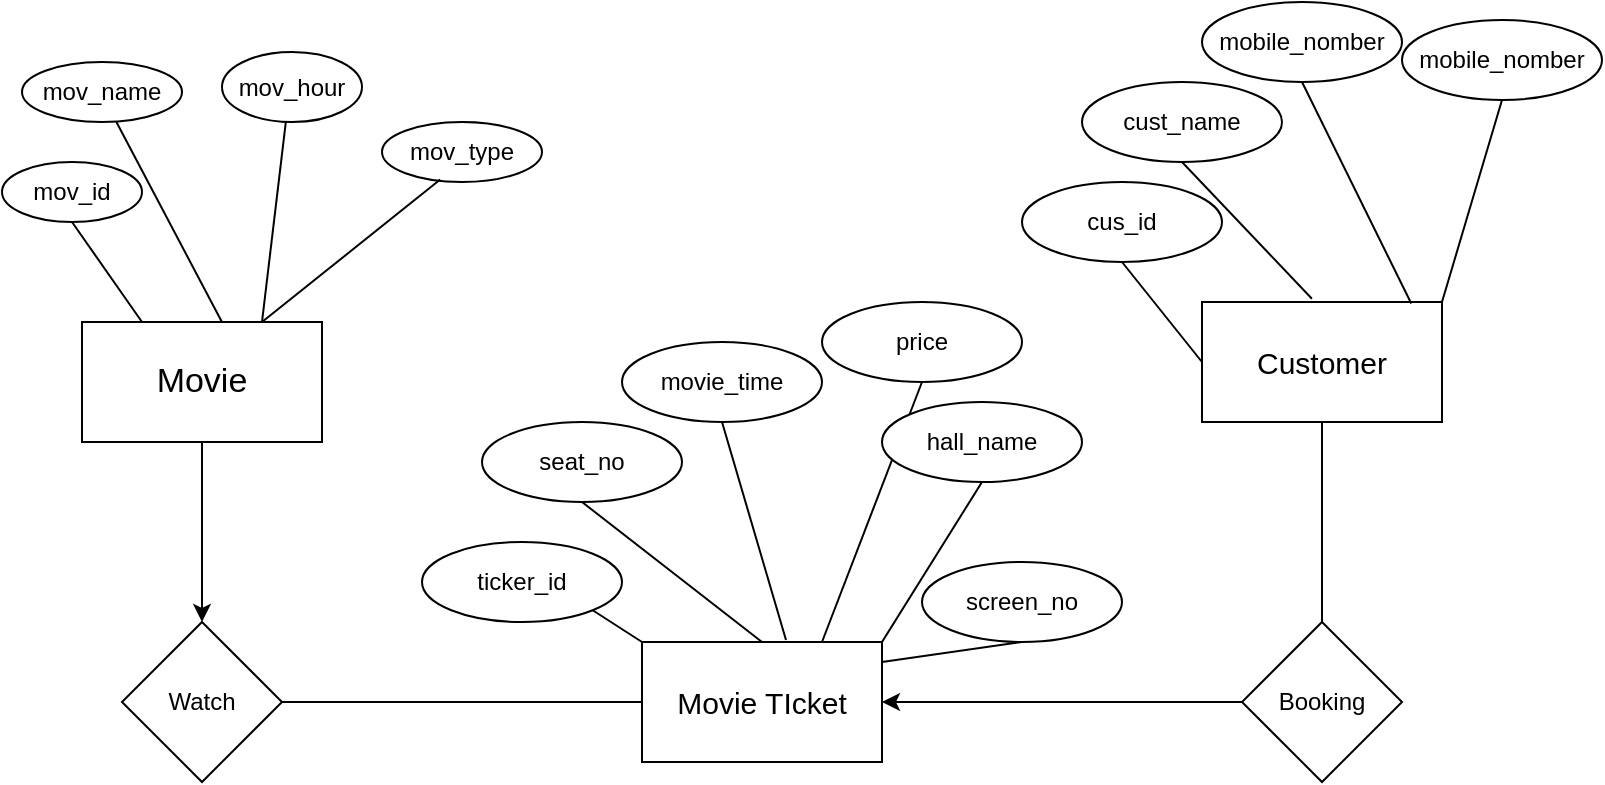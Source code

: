 <mxfile version="21.1.1" type="device">
  <diagram name="Page-1" id="NzGzm9XwnIMG6OtGEK2s">
    <mxGraphModel dx="1434" dy="737" grid="1" gridSize="10" guides="1" tooltips="1" connect="1" arrows="1" fold="1" page="1" pageScale="1" pageWidth="827" pageHeight="1169" math="0" shadow="0">
      <root>
        <mxCell id="0" />
        <mxCell id="1" parent="0" />
        <mxCell id="Ouy1Do0PE5KxQqLOneqQ-8" value="" style="edgeStyle=orthogonalEdgeStyle;rounded=0;orthogonalLoop=1;jettySize=auto;html=1;" parent="1" source="Ouy1Do0PE5KxQqLOneqQ-1" target="Ouy1Do0PE5KxQqLOneqQ-7" edge="1">
          <mxGeometry relative="1" as="geometry" />
        </mxCell>
        <mxCell id="Ouy1Do0PE5KxQqLOneqQ-1" value="&lt;font style=&quot;font-size: 17px;&quot;&gt;Movie&lt;/font&gt;" style="rounded=0;whiteSpace=wrap;html=1;" parent="1" vertex="1">
          <mxGeometry x="50" y="200" width="120" height="60" as="geometry" />
        </mxCell>
        <mxCell id="Ouy1Do0PE5KxQqLOneqQ-2" value="&lt;font style=&quot;font-size: 15px;&quot;&gt;Customer&lt;/font&gt;" style="rounded=0;whiteSpace=wrap;html=1;" parent="1" vertex="1">
          <mxGeometry x="610" y="190" width="120" height="60" as="geometry" />
        </mxCell>
        <mxCell id="Ouy1Do0PE5KxQqLOneqQ-3" value="&lt;font style=&quot;font-size: 15px;&quot;&gt;Movie TIcket&lt;/font&gt;" style="rounded=0;whiteSpace=wrap;html=1;" parent="1" vertex="1">
          <mxGeometry x="330" y="360" width="120" height="60" as="geometry" />
        </mxCell>
        <mxCell id="Ouy1Do0PE5KxQqLOneqQ-4" value="Booking" style="rhombus;whiteSpace=wrap;html=1;" parent="1" vertex="1">
          <mxGeometry x="630" y="350" width="80" height="80" as="geometry" />
        </mxCell>
        <mxCell id="Ouy1Do0PE5KxQqLOneqQ-5" value="" style="endArrow=none;html=1;rounded=0;entryX=0.5;entryY=1;entryDx=0;entryDy=0;" parent="1" source="Ouy1Do0PE5KxQqLOneqQ-4" target="Ouy1Do0PE5KxQqLOneqQ-2" edge="1">
          <mxGeometry width="50" height="50" relative="1" as="geometry">
            <mxPoint x="380" y="400" as="sourcePoint" />
            <mxPoint x="430" y="350" as="targetPoint" />
          </mxGeometry>
        </mxCell>
        <mxCell id="Ouy1Do0PE5KxQqLOneqQ-6" value="" style="endArrow=classic;html=1;rounded=0;exitX=0;exitY=0.5;exitDx=0;exitDy=0;" parent="1" source="Ouy1Do0PE5KxQqLOneqQ-4" target="Ouy1Do0PE5KxQqLOneqQ-3" edge="1">
          <mxGeometry width="50" height="50" relative="1" as="geometry">
            <mxPoint x="280" y="360" as="sourcePoint" />
            <mxPoint x="330" y="310" as="targetPoint" />
          </mxGeometry>
        </mxCell>
        <mxCell id="Ouy1Do0PE5KxQqLOneqQ-7" value="Watch" style="rhombus;whiteSpace=wrap;html=1;rounded=0;" parent="1" vertex="1">
          <mxGeometry x="70" y="350" width="80" height="80" as="geometry" />
        </mxCell>
        <mxCell id="Ouy1Do0PE5KxQqLOneqQ-13" value="" style="endArrow=none;html=1;rounded=0;exitX=1;exitY=0.5;exitDx=0;exitDy=0;entryX=0;entryY=0.5;entryDx=0;entryDy=0;" parent="1" source="Ouy1Do0PE5KxQqLOneqQ-7" target="Ouy1Do0PE5KxQqLOneqQ-3" edge="1">
          <mxGeometry width="50" height="50" relative="1" as="geometry">
            <mxPoint x="380" y="390" as="sourcePoint" />
            <mxPoint x="430" y="340" as="targetPoint" />
          </mxGeometry>
        </mxCell>
        <mxCell id="Ouy1Do0PE5KxQqLOneqQ-14" value="mobile_nomber" style="ellipse;whiteSpace=wrap;html=1;" parent="1" vertex="1">
          <mxGeometry x="610" y="40" width="100" height="40" as="geometry" />
        </mxCell>
        <mxCell id="Ouy1Do0PE5KxQqLOneqQ-15" value="cust_name" style="ellipse;whiteSpace=wrap;html=1;" parent="1" vertex="1">
          <mxGeometry x="550" y="80" width="100" height="40" as="geometry" />
        </mxCell>
        <mxCell id="Ouy1Do0PE5KxQqLOneqQ-16" value="cus_id" style="ellipse;whiteSpace=wrap;html=1;" parent="1" vertex="1">
          <mxGeometry x="520" y="130" width="100" height="40" as="geometry" />
        </mxCell>
        <mxCell id="Ouy1Do0PE5KxQqLOneqQ-18" value="ticker_id" style="ellipse;whiteSpace=wrap;html=1;" parent="1" vertex="1">
          <mxGeometry x="220" y="310" width="100" height="40" as="geometry" />
        </mxCell>
        <mxCell id="Ouy1Do0PE5KxQqLOneqQ-19" value="screen_no" style="ellipse;whiteSpace=wrap;html=1;" parent="1" vertex="1">
          <mxGeometry x="470" y="320" width="100" height="40" as="geometry" />
        </mxCell>
        <mxCell id="Ouy1Do0PE5KxQqLOneqQ-20" value="seat_no" style="ellipse;whiteSpace=wrap;html=1;" parent="1" vertex="1">
          <mxGeometry x="250" y="250" width="100" height="40" as="geometry" />
        </mxCell>
        <mxCell id="Ouy1Do0PE5KxQqLOneqQ-21" value="mov_name" style="ellipse;whiteSpace=wrap;html=1;" parent="1" vertex="1">
          <mxGeometry x="20" y="70" width="80" height="30" as="geometry" />
        </mxCell>
        <mxCell id="Ouy1Do0PE5KxQqLOneqQ-22" value="mov_hour" style="ellipse;whiteSpace=wrap;html=1;" parent="1" vertex="1">
          <mxGeometry x="120" y="65" width="70" height="35" as="geometry" />
        </mxCell>
        <mxCell id="Ouy1Do0PE5KxQqLOneqQ-23" value="mov_id" style="ellipse;whiteSpace=wrap;html=1;" parent="1" vertex="1">
          <mxGeometry x="10" y="120" width="70" height="30" as="geometry" />
        </mxCell>
        <mxCell id="Ouy1Do0PE5KxQqLOneqQ-25" value="" style="endArrow=none;html=1;rounded=0;exitX=0.458;exitY=-0.027;exitDx=0;exitDy=0;entryX=0.5;entryY=1;entryDx=0;entryDy=0;exitPerimeter=0;" parent="1" source="Ouy1Do0PE5KxQqLOneqQ-2" target="Ouy1Do0PE5KxQqLOneqQ-15" edge="1">
          <mxGeometry width="50" height="50" relative="1" as="geometry">
            <mxPoint x="560" y="200" as="sourcePoint" />
            <mxPoint x="610" y="150" as="targetPoint" />
          </mxGeometry>
        </mxCell>
        <mxCell id="Ouy1Do0PE5KxQqLOneqQ-26" value="" style="endArrow=none;html=1;rounded=0;entryX=0.5;entryY=1;entryDx=0;entryDy=0;exitX=0;exitY=0.5;exitDx=0;exitDy=0;" parent="1" source="Ouy1Do0PE5KxQqLOneqQ-2" target="Ouy1Do0PE5KxQqLOneqQ-16" edge="1">
          <mxGeometry width="50" height="50" relative="1" as="geometry">
            <mxPoint x="400" y="410" as="sourcePoint" />
            <mxPoint x="450" y="360" as="targetPoint" />
          </mxGeometry>
        </mxCell>
        <mxCell id="Ouy1Do0PE5KxQqLOneqQ-27" value="" style="endArrow=none;html=1;rounded=0;entryX=0.5;entryY=1;entryDx=0;entryDy=0;exitX=0.5;exitY=0;exitDx=0;exitDy=0;exitPerimeter=0;" parent="1" source="Ouy1Do0PE5KxQqLOneqQ-3" target="Ouy1Do0PE5KxQqLOneqQ-20" edge="1">
          <mxGeometry width="50" height="50" relative="1" as="geometry">
            <mxPoint x="400" y="360" as="sourcePoint" />
            <mxPoint x="460" y="370" as="targetPoint" />
          </mxGeometry>
        </mxCell>
        <mxCell id="Ouy1Do0PE5KxQqLOneqQ-28" value="" style="endArrow=none;html=1;rounded=0;entryX=0.5;entryY=1;entryDx=0;entryDy=0;exitX=1;exitY=0.167;exitDx=0;exitDy=0;exitPerimeter=0;" parent="1" source="Ouy1Do0PE5KxQqLOneqQ-3" target="Ouy1Do0PE5KxQqLOneqQ-19" edge="1">
          <mxGeometry width="50" height="50" relative="1" as="geometry">
            <mxPoint x="420" y="430" as="sourcePoint" />
            <mxPoint x="470" y="380" as="targetPoint" />
          </mxGeometry>
        </mxCell>
        <mxCell id="Ouy1Do0PE5KxQqLOneqQ-29" value="" style="endArrow=none;html=1;rounded=0;entryX=1;entryY=1;entryDx=0;entryDy=0;exitX=0;exitY=0;exitDx=0;exitDy=0;" parent="1" source="Ouy1Do0PE5KxQqLOneqQ-3" target="Ouy1Do0PE5KxQqLOneqQ-18" edge="1">
          <mxGeometry width="50" height="50" relative="1" as="geometry">
            <mxPoint x="430" y="440" as="sourcePoint" />
            <mxPoint x="480" y="390" as="targetPoint" />
          </mxGeometry>
        </mxCell>
        <mxCell id="Ouy1Do0PE5KxQqLOneqQ-30" value="" style="endArrow=none;html=1;rounded=0;entryX=0.59;entryY=1;entryDx=0;entryDy=0;entryPerimeter=0;exitX=0.583;exitY=0;exitDx=0;exitDy=0;exitPerimeter=0;" parent="1" source="Ouy1Do0PE5KxQqLOneqQ-1" target="Ouy1Do0PE5KxQqLOneqQ-21" edge="1">
          <mxGeometry width="50" height="50" relative="1" as="geometry">
            <mxPoint x="440" y="450" as="sourcePoint" />
            <mxPoint x="490" y="400" as="targetPoint" />
          </mxGeometry>
        </mxCell>
        <mxCell id="Ouy1Do0PE5KxQqLOneqQ-31" value="" style="endArrow=none;html=1;rounded=0;entryX=0.456;entryY=0.997;entryDx=0;entryDy=0;exitX=0.75;exitY=0;exitDx=0;exitDy=0;entryPerimeter=0;" parent="1" source="Ouy1Do0PE5KxQqLOneqQ-1" target="Ouy1Do0PE5KxQqLOneqQ-22" edge="1">
          <mxGeometry width="50" height="50" relative="1" as="geometry">
            <mxPoint x="450" y="460" as="sourcePoint" />
            <mxPoint x="500" y="410" as="targetPoint" />
          </mxGeometry>
        </mxCell>
        <mxCell id="Ouy1Do0PE5KxQqLOneqQ-32" value="" style="endArrow=none;html=1;rounded=0;exitX=0.872;exitY=0.013;exitDx=0;exitDy=0;exitPerimeter=0;entryX=0.5;entryY=1;entryDx=0;entryDy=0;" parent="1" source="Ouy1Do0PE5KxQqLOneqQ-2" target="Ouy1Do0PE5KxQqLOneqQ-14" edge="1">
          <mxGeometry width="50" height="50" relative="1" as="geometry">
            <mxPoint x="600" y="170" as="sourcePoint" />
            <mxPoint x="650" y="120" as="targetPoint" />
          </mxGeometry>
        </mxCell>
        <mxCell id="Ouy1Do0PE5KxQqLOneqQ-35" value="" style="endArrow=none;html=1;rounded=0;entryX=0.5;entryY=1;entryDx=0;entryDy=0;exitX=0.25;exitY=0;exitDx=0;exitDy=0;" parent="1" source="Ouy1Do0PE5KxQqLOneqQ-1" target="Ouy1Do0PE5KxQqLOneqQ-23" edge="1">
          <mxGeometry width="50" height="50" relative="1" as="geometry">
            <mxPoint x="180" y="240" as="sourcePoint" />
            <mxPoint x="225" y="214" as="targetPoint" />
          </mxGeometry>
        </mxCell>
        <mxCell id="Ouy1Do0PE5KxQqLOneqQ-37" value="mov_type" style="ellipse;whiteSpace=wrap;html=1;" parent="1" vertex="1">
          <mxGeometry x="200" y="100" width="80" height="30" as="geometry" />
        </mxCell>
        <mxCell id="Ouy1Do0PE5KxQqLOneqQ-38" value="" style="endArrow=none;html=1;rounded=0;exitX=0.75;exitY=0;exitDx=0;exitDy=0;entryX=0.364;entryY=0.959;entryDx=0;entryDy=0;entryPerimeter=0;" parent="1" source="Ouy1Do0PE5KxQqLOneqQ-1" target="Ouy1Do0PE5KxQqLOneqQ-37" edge="1">
          <mxGeometry width="50" height="50" relative="1" as="geometry">
            <mxPoint x="210" y="260" as="sourcePoint" />
            <mxPoint x="260" y="210" as="targetPoint" />
          </mxGeometry>
        </mxCell>
        <mxCell id="nQI8tN9OcetSk6KV4V9D-1" value="mobile_nomber" style="ellipse;whiteSpace=wrap;html=1;" vertex="1" parent="1">
          <mxGeometry x="710" y="49" width="100" height="40" as="geometry" />
        </mxCell>
        <mxCell id="nQI8tN9OcetSk6KV4V9D-2" value="" style="endArrow=none;html=1;rounded=0;exitX=1;exitY=0;exitDx=0;exitDy=0;entryX=0.5;entryY=1;entryDx=0;entryDy=0;" edge="1" parent="1" target="nQI8tN9OcetSk6KV4V9D-1" source="Ouy1Do0PE5KxQqLOneqQ-2">
          <mxGeometry width="50" height="50" relative="1" as="geometry">
            <mxPoint x="815" y="200" as="sourcePoint" />
            <mxPoint x="750" y="129" as="targetPoint" />
          </mxGeometry>
        </mxCell>
        <mxCell id="nQI8tN9OcetSk6KV4V9D-3" value="movie_time" style="ellipse;whiteSpace=wrap;html=1;" vertex="1" parent="1">
          <mxGeometry x="320" y="210" width="100" height="40" as="geometry" />
        </mxCell>
        <mxCell id="nQI8tN9OcetSk6KV4V9D-4" value="" style="endArrow=none;html=1;rounded=0;entryX=0.5;entryY=1;entryDx=0;entryDy=0;exitX=0.6;exitY=-0.017;exitDx=0;exitDy=0;exitPerimeter=0;" edge="1" parent="1" target="nQI8tN9OcetSk6KV4V9D-3" source="Ouy1Do0PE5KxQqLOneqQ-3">
          <mxGeometry width="50" height="50" relative="1" as="geometry">
            <mxPoint x="400" y="370" as="sourcePoint" />
            <mxPoint x="470" y="380" as="targetPoint" />
          </mxGeometry>
        </mxCell>
        <mxCell id="nQI8tN9OcetSk6KV4V9D-5" value="price" style="ellipse;whiteSpace=wrap;html=1;" vertex="1" parent="1">
          <mxGeometry x="420" y="190" width="100" height="40" as="geometry" />
        </mxCell>
        <mxCell id="nQI8tN9OcetSk6KV4V9D-6" value="" style="endArrow=none;html=1;rounded=0;entryX=0.5;entryY=1;entryDx=0;entryDy=0;exitX=0.75;exitY=0;exitDx=0;exitDy=0;" edge="1" parent="1" target="nQI8tN9OcetSk6KV4V9D-5" source="Ouy1Do0PE5KxQqLOneqQ-3">
          <mxGeometry width="50" height="50" relative="1" as="geometry">
            <mxPoint x="492" y="369" as="sourcePoint" />
            <mxPoint x="560" y="390" as="targetPoint" />
          </mxGeometry>
        </mxCell>
        <mxCell id="nQI8tN9OcetSk6KV4V9D-8" value="hall_name" style="ellipse;whiteSpace=wrap;html=1;" vertex="1" parent="1">
          <mxGeometry x="450" y="240" width="100" height="40" as="geometry" />
        </mxCell>
        <mxCell id="nQI8tN9OcetSk6KV4V9D-9" value="" style="endArrow=none;html=1;rounded=0;entryX=0.5;entryY=1;entryDx=0;entryDy=0;exitX=1;exitY=0;exitDx=0;exitDy=0;" edge="1" parent="1" target="nQI8tN9OcetSk6KV4V9D-8" source="Ouy1Do0PE5KxQqLOneqQ-3">
          <mxGeometry width="50" height="50" relative="1" as="geometry">
            <mxPoint x="500" y="390" as="sourcePoint" />
            <mxPoint x="640" y="420" as="targetPoint" />
          </mxGeometry>
        </mxCell>
      </root>
    </mxGraphModel>
  </diagram>
</mxfile>
